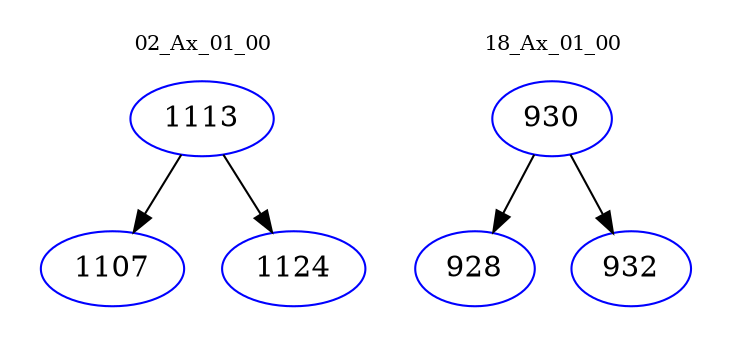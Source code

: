 digraph{
subgraph cluster_0 {
color = white
label = "02_Ax_01_00";
fontsize=10;
T0_1113 [label="1113", color="blue"]
T0_1113 -> T0_1107 [color="black"]
T0_1107 [label="1107", color="blue"]
T0_1113 -> T0_1124 [color="black"]
T0_1124 [label="1124", color="blue"]
}
subgraph cluster_1 {
color = white
label = "18_Ax_01_00";
fontsize=10;
T1_930 [label="930", color="blue"]
T1_930 -> T1_928 [color="black"]
T1_928 [label="928", color="blue"]
T1_930 -> T1_932 [color="black"]
T1_932 [label="932", color="blue"]
}
}

